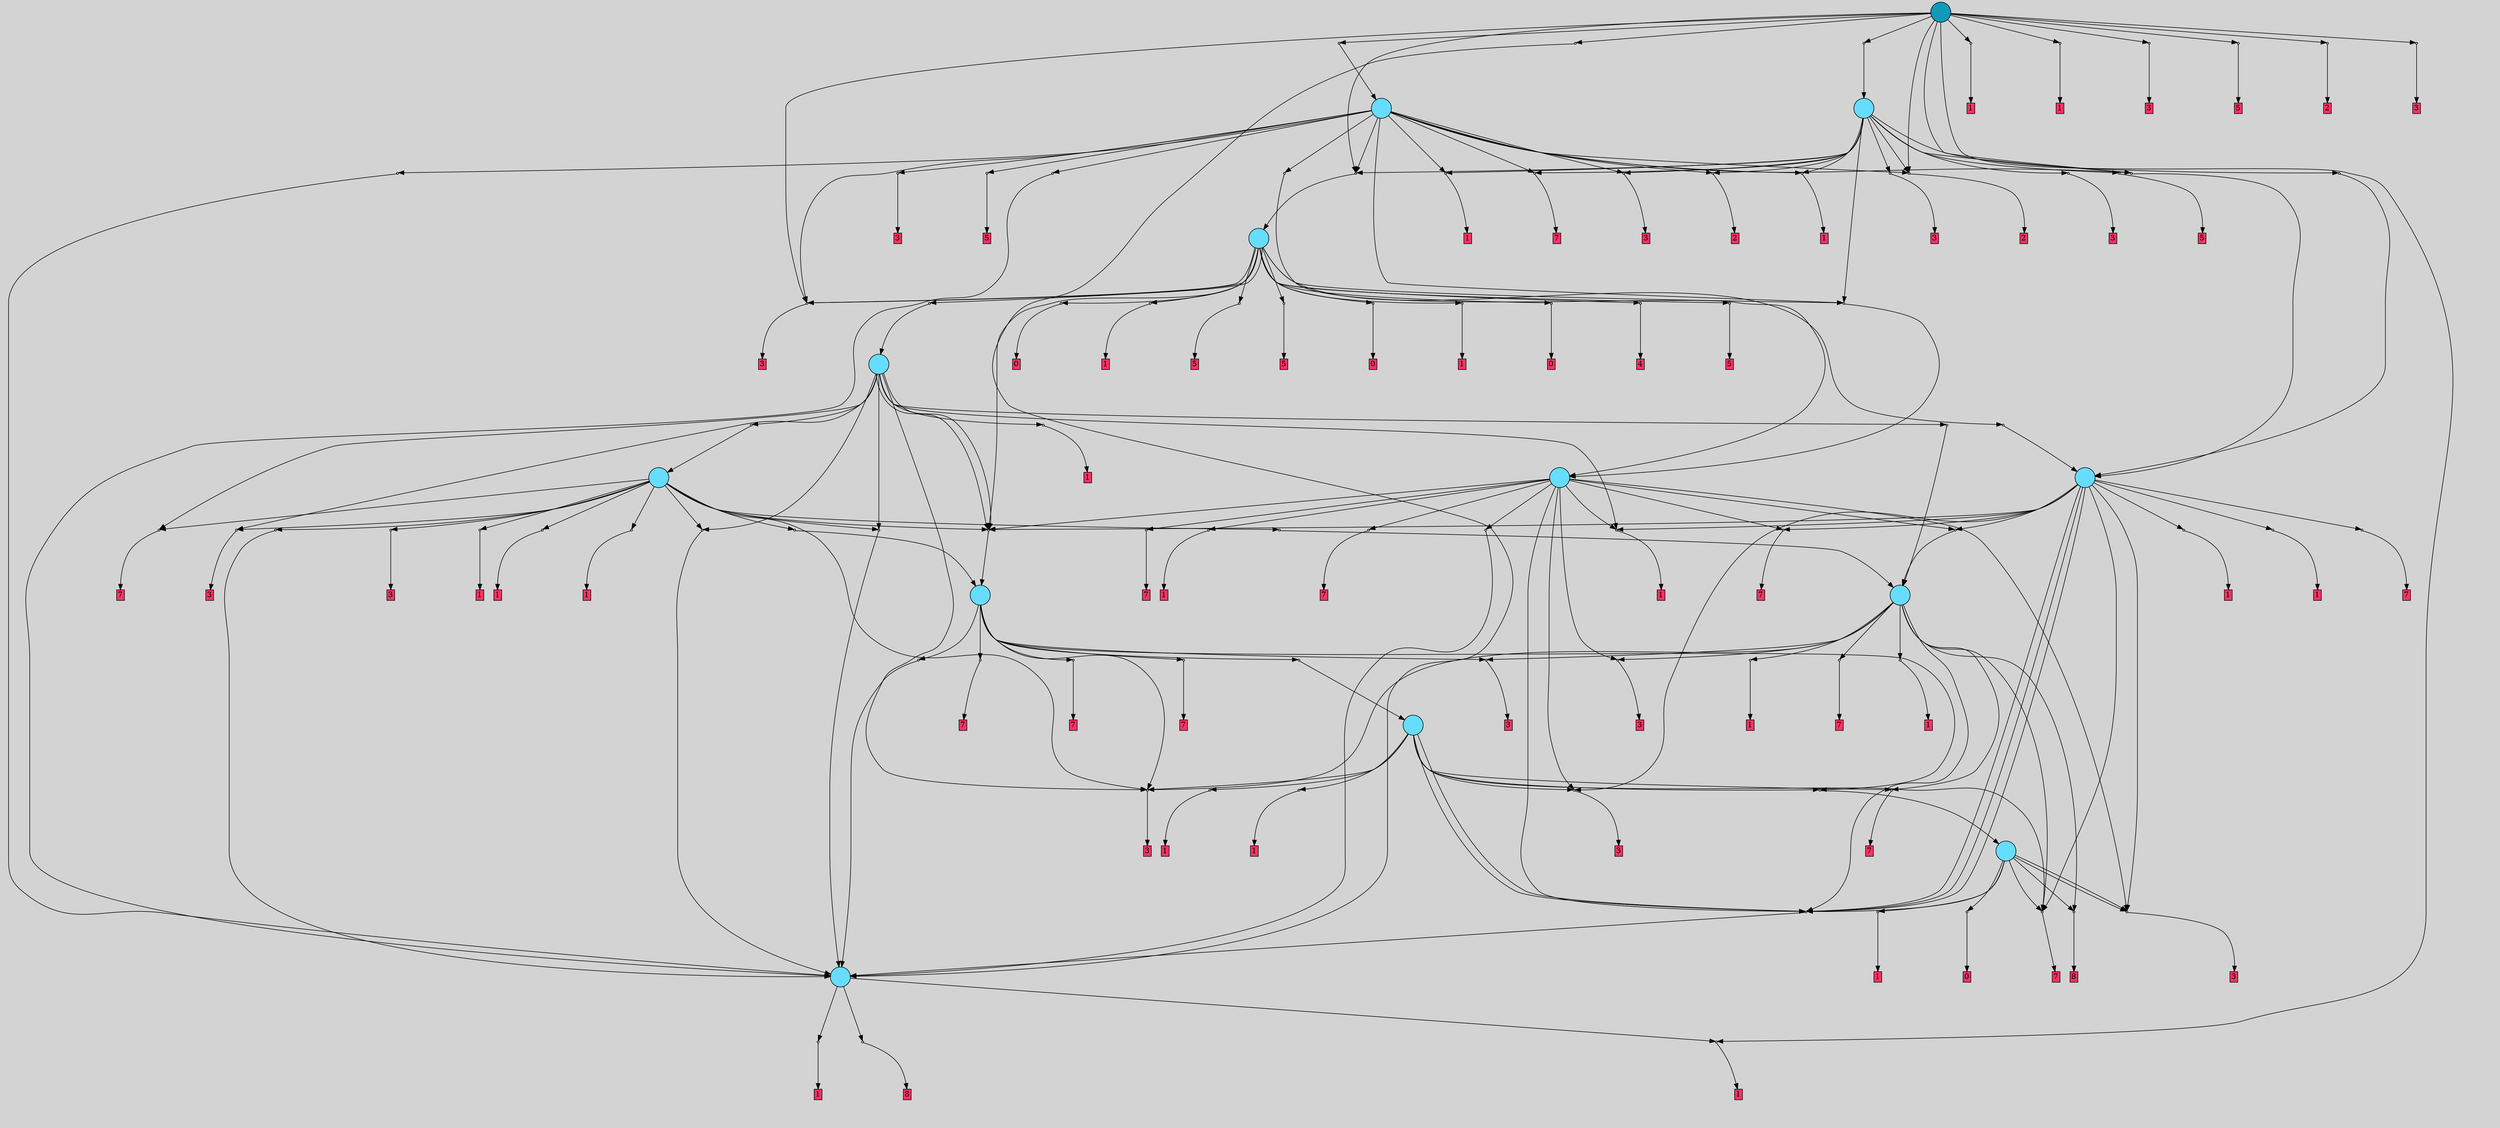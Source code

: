 // File exported with GEGELATI v1.3.1
// On the 2024-07-14 11:46:06
// With the MARL::MarlTPGGraphDotExporter
digraph{
	graph[pad = "0.212, 0.055" bgcolor = lightgray]
	node[shape=circle style = filled label = ""]
		T726 [fillcolor="#66ddff"]
		T786 [fillcolor="#66ddff"]
		T800 [fillcolor="#66ddff"]
		T814 [fillcolor="#66ddff"]
		T838 [fillcolor="#66ddff"]
		T841 [fillcolor="#66ddff"]
		T848 [fillcolor="#66ddff"]
		T883 [fillcolor="#66ddff"]
		T899 [fillcolor="#66ddff"]
		T1371 [fillcolor="#66ddff"]
		T1517 [fillcolor="#66ddff"]
		T1532 [fillcolor="#66ddff"]
		T1541 [fillcolor="#1199bb"]
		P30313 [fillcolor="#cccccc" shape=point] //
		I30313 [shape=box style=invis label="7|4&0|3#0|1&#92;n0|3&0|6#0|7&#92;n8|6&3|2#0|0&#92;n8|0&1|3#4|6&#92;n0|5&4|3#0|6&#92;n2|0&2|4#4|5&#92;n6|2&3|2#1|4&#92;n"]
		P30313 -> I30313[style=invis]
		A18559 [fillcolor="#ff3366" shape=box margin=0.03 width=0 height=0 label="8"]
		T726 -> P30313 -> A18559
		P30314 [fillcolor="#cccccc" shape=point] //
		I30314 [shape=box style=invis label="3|0&0|6#0|2&#92;n6|1&1|3#2|7&#92;n"]
		P30314 -> I30314[style=invis]
		A18560 [fillcolor="#ff3366" shape=box margin=0.03 width=0 height=0 label="1"]
		T726 -> P30314 -> A18560
		P30315 [fillcolor="#cccccc" shape=point] //
		I30315 [shape=box style=invis label="2|0&1|7#2|3&#92;n5|7&1|3#1|2&#92;n2|4&1|7#0|2&#92;n7|1&4|7#0|3&#92;n5|3&2|7#1|7&#92;n1|2&1|0#2|2&#92;n6|1&4|2#4|2&#92;n"]
		P30315 -> I30315[style=invis]
		A18561 [fillcolor="#ff3366" shape=box margin=0.03 width=0 height=0 label="1"]
		T726 -> P30315 -> A18561
		P30316 [fillcolor="#cccccc" shape=point] //
		I30316 [shape=box style=invis label="7|0&4|7#3|2&#92;n"]
		P30316 -> I30316[style=invis]
		A18562 [fillcolor="#ff3366" shape=box margin=0.03 width=0 height=0 label="1"]
		T786 -> P30316 -> A18562
		P30317 [fillcolor="#cccccc" shape=point] //
		I30317 [shape=box style=invis label="7|1&2|0#1|2&#92;n6|6&3|1#4|5&#92;n1|0&3|4#1|3&#92;n7|0&4|6#0|7&#92;n1|1&1|6#0|4&#92;n2|3&3|2#1|2&#92;n2|0&4|0#2|6&#92;n"]
		P30317 -> I30317[style=invis]
		T786 -> P30317 -> T726
		P30318 [fillcolor="#cccccc" shape=point] //
		I30318 [shape=box style=invis label="2|1&1|1#3|7&#92;n6|4&3|3#4|2&#92;n6|3&3|5#4|6&#92;n4|7&1|5#4|0&#92;n0|5&1|7#4|0&#92;n5|0&0|1#3|3&#92;n2|2&0|4#0|5&#92;n0|6&2|7#4|1&#92;n4|1&1|0#2|2&#92;n"]
		P30318 -> I30318[style=invis]
		A18563 [fillcolor="#ff3366" shape=box margin=0.03 width=0 height=0 label="0"]
		T786 -> P30318 -> A18563
		P30319 [fillcolor="#cccccc" shape=point] //
		I30319 [shape=box style=invis label="1|4&0|3#4|7&#92;n1|3&3|4#0|5&#92;n3|2&1|1#1|1&#92;n3|0&0|4#2|4&#92;n8|2&2|5#4|1&#92;n2|1&4|7#4|3&#92;n1|0&3|4#2|1&#92;n4|2&4|1#0|6&#92;n1|6&4|0#3|4&#92;n1|1&4|6#2|2&#92;n"]
		P30319 -> I30319[style=invis]
		A18564 [fillcolor="#ff3366" shape=box margin=0.03 width=0 height=0 label="7"]
		T786 -> P30319 -> A18564
		P30320 [fillcolor="#cccccc" shape=point] //
		I30320 [shape=box style=invis label="7|0&2|0#4|7&#92;n0|7&2|6#4|4&#92;n2|0&2|2#4|4&#92;n0|3&4|4#3|1&#92;n7|5&4|1#4|3&#92;n4|5&3|7#1|5&#92;n8|2&3|1#4|4&#92;n"]
		P30320 -> I30320[style=invis]
		A18565 [fillcolor="#ff3366" shape=box margin=0.03 width=0 height=0 label="3"]
		T786 -> P30320 -> A18565
		T786 -> P30320
		P30321 [fillcolor="#cccccc" shape=point] //
		I30321 [shape=box style=invis label="7|1&3|6#3|5&#92;n5|5&0|6#4|0&#92;n6|6&0|0#0|4&#92;n6|4&3|5#0|4&#92;n5|4&2|6#2|5&#92;n"]
		P30321 -> I30321[style=invis]
		A18566 [fillcolor="#ff3366" shape=box margin=0.03 width=0 height=0 label="8"]
		T786 -> P30321 -> A18566
		P30322 [fillcolor="#cccccc" shape=point] //
		I30322 [shape=box style=invis label="7|0&2|0#4|7&#92;n0|7&2|6#4|4&#92;n2|0&2|2#4|4&#92;n0|5&4|4#3|1&#92;n8|2&3|1#4|4&#92;n7|5&4|1#4|3&#92;n"]
		P30322 -> I30322[style=invis]
		A18567 [fillcolor="#ff3366" shape=box margin=0.03 width=0 height=0 label="3"]
		T800 -> P30322 -> A18567
		P30323 [fillcolor="#cccccc" shape=point] //
		I30323 [shape=box style=invis label="7|3&1|2#0|1&#92;n7|3&4|0#0|2&#92;n2|1&0|0#0|1&#92;n8|7&2|2#2|0&#92;n5|6&0|7#1|5&#92;n7|0&4|4#4|2&#92;n"]
		P30323 -> I30323[style=invis]
		A18568 [fillcolor="#ff3366" shape=box margin=0.03 width=0 height=0 label="1"]
		T800 -> P30323 -> A18568
		T800 -> P30317
		P30324 [fillcolor="#cccccc" shape=point] //
		I30324 [shape=box style=invis label="6|5&3|4#4|1&#92;n1|4&0|3#4|7&#92;n3|2&1|1#1|1&#92;n1|3&3|4#0|5&#92;n3|0&0|4#2|4&#92;n2|3&4|7#4|3&#92;n1|6&3|4#2|1&#92;n1|1&4|6#2|2&#92;n1|6&4|0#3|4&#92;n"]
		P30324 -> I30324[style=invis]
		A18569 [fillcolor="#ff3366" shape=box margin=0.03 width=0 height=0 label="7"]
		T800 -> P30324 -> A18569
		T800 -> P30319
		P30325 [fillcolor="#cccccc" shape=point] //
		I30325 [shape=box style=invis label="2|4&3|4#1|5&#92;n7|0&4|1#4|3&#92;n5|0&0|6#3|5&#92;n6|3&4|2#4|2&#92;n7|0&2|0#4|7&#92;n2|7&2|2#4|4&#92;n4|5&3|7#1|5&#92;n"]
		P30325 -> I30325[style=invis]
		A18570 [fillcolor="#ff3366" shape=box margin=0.03 width=0 height=0 label="3"]
		T800 -> P30325 -> A18570
		T800 -> P30321
		P30326 [fillcolor="#cccccc" shape=point] //
		I30326 [shape=box style=invis label="6|5&4|5#2|0&#92;n6|2&1|2#3|4&#92;n6|0&2|2#3|2&#92;n6|2&3|3#0|1&#92;n2|6&0|0#1|4&#92;n3|7&3|7#4|5&#92;n8|5&3|5#2|6&#92;n8|5&3|6#2|1&#92;n"]
		P30326 -> I30326[style=invis]
		A18571 [fillcolor="#ff3366" shape=box margin=0.03 width=0 height=0 label="3"]
		T800 -> P30326 -> A18571
		P30327 [fillcolor="#cccccc" shape=point] //
		I30327 [shape=box style=invis label="5|5&0|6#0|7&#92;n7|0&3|5#0|5&#92;n1|3&1|5#0|6&#92;n2|4&4|4#1|7&#92;n7|7&0|1#4|6&#92;n1|3&3|5#0|0&#92;n0|1&1|5#0|4&#92;n8|6&1|1#3|2&#92;n1|6&0|2#3|6&#92;n"]
		P30327 -> I30327[style=invis]
		A18572 [fillcolor="#ff3366" shape=box margin=0.03 width=0 height=0 label="7"]
		T800 -> P30327 -> A18572
		P30328 [fillcolor="#cccccc" shape=point] //
		I30328 [shape=box style=invis label="8|0&0|0#4|5&#92;n6|4&4|2#3|4&#92;n7|4&4|2#3|6&#92;n5|0&1|4#3|3&#92;n"]
		P30328 -> I30328[style=invis]
		A18573 [fillcolor="#ff3366" shape=box margin=0.03 width=0 height=0 label="1"]
		T800 -> P30328 -> A18573
		T814 -> P30322
		T814 -> P30317
		T814 -> P30324
		T814 -> P30319
		P30329 [fillcolor="#cccccc" shape=point] //
		I30329 [shape=box style=invis label="3|0&4|4#4|3&#92;n4|7&3|6#4|5&#92;n1|4&3|0#2|4&#92;n2|1&3|7#4|0&#92;n"]
		P30329 -> I30329[style=invis]
		T814 -> P30329 -> T786
		P30330 [fillcolor="#cccccc" shape=point] //
		I30330 [shape=box style=invis label="2|0&1|2#2|2&#92;n3|0&0|0#3|3&#92;n"]
		P30330 -> I30330[style=invis]
		A18574 [fillcolor="#ff3366" shape=box margin=0.03 width=0 height=0 label="1"]
		T814 -> P30330 -> A18574
		P30331 [fillcolor="#cccccc" shape=point] //
		I30331 [shape=box style=invis label="8|0&0|0#4|0&#92;n5|0&1|4#3|0&#92;n"]
		P30331 -> I30331[style=invis]
		A18575 [fillcolor="#ff3366" shape=box margin=0.03 width=0 height=0 label="1"]
		T814 -> P30331 -> A18575
		P30332 [fillcolor="#cccccc" shape=point] //
		I30332 [shape=box style=invis label="7|5&4|1#4|3&#92;n2|7&2|2#4|4&#92;n7|0&2|0#4|7&#92;n6|3&4|2#3|2&#92;n0|7&2|7#4|4&#92;n4|5&3|7#1|5&#92;n"]
		P30332 -> I30332[style=invis]
		A18576 [fillcolor="#ff3366" shape=box margin=0.03 width=0 height=0 label="3"]
		T814 -> P30332 -> A18576
		T814 -> P30317
		P30333 [fillcolor="#cccccc" shape=point] //
		I30333 [shape=box style=invis label="7|3&1|2#0|1&#92;n7|3&4|0#0|2&#92;n2|3&0|0#0|1&#92;n8|7&2|2#2|0&#92;n7|0&4|4#4|2&#92;n5|6&0|7#1|5&#92;n"]
		P30333 -> I30333[style=invis]
		T838 -> P30333 -> T814
		P30334 [fillcolor="#cccccc" shape=point] //
		I30334 [shape=box style=invis label="1|6&3|4#2|1&#92;n1|4&0|3#4|7&#92;n3|2&1|1#1|1&#92;n1|3&3|4#0|5&#92;n3|0&0|4#2|4&#92;n2|3&4|7#4|3&#92;n6|5&3|4#4|1&#92;n8|3&1|2#3|4&#92;n1|1&4|6#2|2&#92;n6|6&4|0#3|4&#92;n"]
		P30334 -> I30334[style=invis]
		A18577 [fillcolor="#ff3366" shape=box margin=0.03 width=0 height=0 label="7"]
		T838 -> P30334 -> A18577
		T838 -> P30325
		T838 -> P30322
		P30335 [fillcolor="#cccccc" shape=point] //
		I30335 [shape=box style=invis label="6|5&3|4#4|1&#92;n1|4&0|6#4|7&#92;n3|0&0|4#2|4&#92;n1|3&3|4#0|5&#92;n3|2&1|1#1|1&#92;n2|3&4|7#4|3&#92;n1|6&3|4#2|1&#92;n1|6&4|0#3|4&#92;n"]
		P30335 -> I30335[style=invis]
		A18578 [fillcolor="#ff3366" shape=box margin=0.03 width=0 height=0 label="7"]
		T838 -> P30335 -> A18578
		P30336 [fillcolor="#cccccc" shape=point] //
		I30336 [shape=box style=invis label="2|3&3|2#1|2&#92;n6|6&2|1#4|5&#92;n1|1&1|6#0|4&#92;n7|1&2|0#1|2&#92;n2|0&0|7#1|0&#92;n2|0&4|0#2|7&#92;n1|2&1|0#1|0&#92;n"]
		P30336 -> I30336[style=invis]
		T838 -> P30336 -> T726
		P30337 [fillcolor="#cccccc" shape=point] //
		I30337 [shape=box style=invis label="6|2&2|4#3|2&#92;n1|1&4|6#2|2&#92;n1|4&4|3#4|7&#92;n3|2&1|1#1|1&#92;n8|3&2|0#1|2&#92;n1|5&3|4#0|5&#92;n3|0&0|4#2|4&#92;n1|6&3|4#2|1&#92;n6|5&3|4#4|1&#92;n1|6&4|0#3|4&#92;n"]
		P30337 -> I30337[style=invis]
		A18579 [fillcolor="#ff3366" shape=box margin=0.03 width=0 height=0 label="7"]
		T838 -> P30337 -> A18579
		T838 -> P30329
		P30338 [fillcolor="#cccccc" shape=point] //
		I30338 [shape=box style=invis label="1|6&3|4#2|1&#92;n6|5&3|4#4|1&#92;n8|0&0|7#3|7&#92;n1|3&3|3#0|5&#92;n1|6&4|0#3|4&#92;n2|3&4|7#4|3&#92;n3|0&0|5#2|4&#92;n7|2&0|4#2|4&#92;n3|2&1|1#1|1&#92;n"]
		P30338 -> I30338[style=invis]
		A18580 [fillcolor="#ff3366" shape=box margin=0.03 width=0 height=0 label="7"]
		T841 -> P30338 -> A18580
		T841 -> P30319
		P30339 [fillcolor="#cccccc" shape=point] //
		I30339 [shape=box style=invis label="2|0&3|0#4|7&#92;n3|2&0|2#4|1&#92;n4|3&3|6#4|5&#92;n1|4&3|0#3|0&#92;n"]
		P30339 -> I30339[style=invis]
		T841 -> P30339 -> T800
		T841 -> P30332
		T841 -> P30317
		T841 -> P30317
		P30340 [fillcolor="#cccccc" shape=point] //
		I30340 [shape=box style=invis label="6|2&0|3#4|4&#92;n6|4&4|2#3|4&#92;n"]
		P30340 -> I30340[style=invis]
		A18581 [fillcolor="#ff3366" shape=box margin=0.03 width=0 height=0 label="1"]
		T841 -> P30340 -> A18581
		T841 -> P30320
		P30341 [fillcolor="#cccccc" shape=point] //
		I30341 [shape=box style=invis label="8|0&0|0#3|5&#92;n3|4&4|2#3|4&#92;n"]
		P30341 -> I30341[style=invis]
		A18582 [fillcolor="#ff3366" shape=box margin=0.03 width=0 height=0 label="1"]
		T841 -> P30341 -> A18582
		T841 -> P30317
		P30342 [fillcolor="#cccccc" shape=point] //
		I30342 [shape=box style=invis label="7|2&4|7#3|1&#92;n"]
		P30342 -> I30342[style=invis]
		A18583 [fillcolor="#ff3366" shape=box margin=0.03 width=0 height=0 label="1"]
		T841 -> P30342 -> A18583
		P30343 [fillcolor="#cccccc" shape=point] //
		I30343 [shape=box style=invis label="2|3&3|2#1|2&#92;n6|6&2|1#4|5&#92;n1|1&1|6#0|4&#92;n1|2&1|0#1|0&#92;n2|0&0|7#1|0&#92;n2|0&4|0#2|1&#92;n7|1&2|0#1|2&#92;n"]
		P30343 -> I30343[style=invis]
		T841 -> P30343 -> T838
		P30344 [fillcolor="#cccccc" shape=point] //
		I30344 [shape=box style=invis label="6|5&3|4#4|1&#92;n1|4&2|3#4|7&#92;n3|2&1|1#1|1&#92;n2|0&1|4#2|5&#92;n3|0&0|4#2|4&#92;n1|3&3|4#0|5&#92;n2|3&4|7#4|3&#92;n1|6&3|4#2|1&#92;n1|1&4|6#2|2&#92;n1|6&4|0#3|4&#92;n"]
		P30344 -> I30344[style=invis]
		A18584 [fillcolor="#ff3366" shape=box margin=0.03 width=0 height=0 label="7"]
		T841 -> P30344 -> A18584
		T848 -> P30338
		P30345 [fillcolor="#cccccc" shape=point] //
		I30345 [shape=box style=invis label="1|5&4|6#0|0&#92;n7|2&1|6#0|4&#92;n3|2&1|1#1|6&#92;n5|1&3|6#2|2&#92;n5|3&3|7#1|5&#92;n1|0&3|4#2|1&#92;n0|0&3|2#2|2&#92;n"]
		P30345 -> I30345[style=invis]
		A18585 [fillcolor="#ff3366" shape=box margin=0.03 width=0 height=0 label="7"]
		T848 -> P30345 -> A18585
		T848 -> P30339
		T848 -> P30332
		P30346 [fillcolor="#cccccc" shape=point] //
		I30346 [shape=box style=invis label="6|6&3|1#4|5&#92;n2|0&4|0#2|6&#92;n1|0&3|4#1|3&#92;n7|0&4|6#2|7&#92;n2|3&3|2#1|2&#92;n1|4&2|1#0|4&#92;n"]
		P30346 -> I30346[style=invis]
		T848 -> P30346 -> T726
		T848 -> P30340
		T848 -> P30320
		P30347 [fillcolor="#cccccc" shape=point] //
		I30347 [shape=box style=invis label="0|0&4|3#1|2&#92;n1|1&3|4#3|4&#92;n"]
		P30347 -> I30347[style=invis]
		A18586 [fillcolor="#ff3366" shape=box margin=0.03 width=0 height=0 label="1"]
		T848 -> P30347 -> A18586
		T848 -> P30317
		T848 -> P30343
		T848 -> P30326
		P30348 [fillcolor="#cccccc" shape=point] //
		I30348 [shape=box style=invis label="1|4&0|3#4|7&#92;n1|0&3|4#0|5&#92;n3|2&1|1#1|1&#92;n3|0&0|4#2|4&#92;n1|0&3|4#2|1&#92;n2|1&4|7#4|3&#92;n8|2&2|5#4|1&#92;n4|2&4|1#0|6&#92;n1|6&4|0#3|4&#92;n1|1&4|6#2|2&#92;n"]
		P30348 -> I30348[style=invis]
		A18587 [fillcolor="#ff3366" shape=box margin=0.03 width=0 height=0 label="7"]
		T848 -> P30348 -> A18587
		P30349 [fillcolor="#cccccc" shape=point] //
		I30349 [shape=box style=invis label="1|4&0|3#4|7&#92;n1|3&3|4#0|5&#92;n3|2&1|1#1|1&#92;n3|0&0|4#2|4&#92;n8|4&2|5#4|1&#92;n2|1&4|7#4|3&#92;n1|0&3|4#2|1&#92;n4|2&4|1#0|6&#92;n1|1&4|6#2|2&#92;n1|6&4|0#3|4&#92;n"]
		P30349 -> I30349[style=invis]
		A18588 [fillcolor="#ff3366" shape=box margin=0.03 width=0 height=0 label="7"]
		T883 -> P30349 -> A18588
		P30350 [fillcolor="#cccccc" shape=point] //
		I30350 [shape=box style=invis label="1|0&0|2#2|1&#92;n8|1&0|1#2|6&#92;n7|5&0|0#0|6&#92;n"]
		P30350 -> I30350[style=invis]
		T883 -> P30350 -> T800
		P30351 [fillcolor="#cccccc" shape=point] //
		I30351 [shape=box style=invis label="0|7&2|7#4|4&#92;n2|7&2|2#4|4&#92;n7|0&2|0#4|4&#92;n6|3&4|2#3|2&#92;n7|5&4|1#4|3&#92;n4|5&3|7#1|5&#92;n"]
		P30351 -> I30351[style=invis]
		A18589 [fillcolor="#ff3366" shape=box margin=0.03 width=0 height=0 label="3"]
		T883 -> P30351 -> A18589
		P30352 [fillcolor="#cccccc" shape=point] //
		I30352 [shape=box style=invis label="0|1&4|1#2|7&#92;n5|0&3|3#3|5&#92;n4|4&2|0#1|6&#92;n"]
		P30352 -> I30352[style=invis]
		A18590 [fillcolor="#ff3366" shape=box margin=0.03 width=0 height=0 label="1"]
		T883 -> P30352 -> A18590
		P30353 [fillcolor="#cccccc" shape=point] //
		I30353 [shape=box style=invis label="8|2&3|1#4|4&#92;n0|7&2|6#4|4&#92;n2|0&2|2#4|4&#92;n0|3&4|4#3|1&#92;n0|5&0|3#1|2&#92;n7|5&4|1#4|3&#92;n4|5&2|7#1|5&#92;n7|0&2|0#4|7&#92;n"]
		P30353 -> I30353[style=invis]
		A18591 [fillcolor="#ff3366" shape=box margin=0.03 width=0 height=0 label="3"]
		T883 -> P30353 -> A18591
		P30354 [fillcolor="#cccccc" shape=point] //
		I30354 [shape=box style=invis label="1|0&3|4#1|3&#92;n6|6&3|6#1|0&#92;n6|6&3|1#4|5&#92;n7|1&2|0#1|2&#92;n2|0&4|0#2|6&#92;n1|1&1|6#0|4&#92;n2|3&3|2#1|2&#92;n6|0&4|6#0|7&#92;n"]
		P30354 -> I30354[style=invis]
		T883 -> P30354 -> T726
		P30355 [fillcolor="#cccccc" shape=point] //
		I30355 [shape=box style=invis label="2|3&3|2#1|2&#92;n6|3&4|6#4|1&#92;n1|1&1|6#0|4&#92;n2|0&0|7#1|0&#92;n6|6&2|1#4|5&#92;n2|0&4|0#2|1&#92;n7|1&4|0#1|2&#92;n"]
		P30355 -> I30355[style=invis]
		T883 -> P30355 -> T838
		P30356 [fillcolor="#cccccc" shape=point] //
		I30356 [shape=box style=invis label="0|0&3|4#4|1&#92;n2|3&4|1#4|3&#92;n1|6&4|4#2|1&#92;n2|2&1|1#1|1&#92;n6|6&1|6#4|5&#92;n1|6&4|0#3|4&#92;n1|3&3|4#0|5&#92;n"]
		P30356 -> I30356[style=invis]
		A18592 [fillcolor="#ff3366" shape=box margin=0.03 width=0 height=0 label="1"]
		T883 -> P30356 -> A18592
		P30357 [fillcolor="#cccccc" shape=point] //
		I30357 [shape=box style=invis label="7|7&0|3#3|0&#92;n1|1&1|6#0|4&#92;n1|0&3|4#1|3&#92;n7|1&2|0#1|2&#92;n7|0&4|6#0|7&#92;n6|6&3|1#4|5&#92;n2|0&4|4#2|6&#92;n"]
		P30357 -> I30357[style=invis]
		T883 -> P30357 -> T726
		P30358 [fillcolor="#cccccc" shape=point] //
		I30358 [shape=box style=invis label="2|6&0|7#1|5&#92;n8|0&0|0#3|3&#92;n"]
		P30358 -> I30358[style=invis]
		T883 -> P30358 -> T726
		T883 -> P30322
		T883 -> P30343
		P30359 [fillcolor="#cccccc" shape=point] //
		I30359 [shape=box style=invis label="8|1&0|0#4|0&#92;n3|1&1|4#3|7&#92;n5|0&1|4#3|0&#92;n"]
		P30359 -> I30359[style=invis]
		A18593 [fillcolor="#ff3366" shape=box margin=0.03 width=0 height=0 label="1"]
		T883 -> P30359 -> A18593
		T899 -> P30349
		P30360 [fillcolor="#cccccc" shape=point] //
		I30360 [shape=box style=invis label="2|6&1|4#2|7&#92;n0|7&1|4#0|6&#92;n1|2&4|2#2|6&#92;n3|2&0|4#0|2&#92;n3|0&0|7#4|4&#92;n5|1&0|5#3|5&#92;n1|5&4|5#0|4&#92;n"]
		P30360 -> I30360[style=invis]
		T899 -> P30360 -> T800
		T899 -> P30353
		T899 -> P30354
		P30361 [fillcolor="#cccccc" shape=point] //
		I30361 [shape=box style=invis label="1|2&1|2#3|0&#92;n1|1&1|6#0|4&#92;n1|0&3|4#1|3&#92;n7|7&0|7#3|0&#92;n7|0&4|6#0|7&#92;n6|6&3|1#4|5&#92;n2|0&4|4#2|6&#92;n"]
		P30361 -> I30361[style=invis]
		T899 -> P30361 -> T883
		T899 -> P30358
		T899 -> P30322
		T899 -> P30343
		T899 -> P30343
		P30362 [fillcolor="#cccccc" shape=point] //
		I30362 [shape=box style=invis label="7|3&4|0#0|2&#92;n7|3&1|2#0|1&#92;n2|1&0|0#0|1&#92;n0|7&3|4#1|1&#92;n1|7&2|2#2|0&#92;n5|6&0|7#1|5&#92;n7|0&4|4#4|2&#92;n"]
		P30362 -> I30362[style=invis]
		A18594 [fillcolor="#ff3366" shape=box margin=0.03 width=0 height=0 label="1"]
		T899 -> P30362 -> A18594
		T899 -> P30340
		P30363 [fillcolor="#cccccc" shape=point] //
		I30363 [shape=box style=invis label="0|0&0|6#4|6&#92;n1|2&4|4#3|1&#92;n2|6&0|6#3|4&#92;n6|3&2|4#4|3&#92;n4|0&1|6#4|5&#92;n4|6&0|7#4|1&#92;n6|4&4|7#0|2&#92;n"]
		P30363 -> I30363[style=invis]
		A18595 [fillcolor="#ff3366" shape=box margin=0.03 width=0 height=0 label="0"]
		T1371 -> P30363 -> A18595
		P30364 [fillcolor="#cccccc" shape=point] //
		I30364 [shape=box style=invis label="0|3&4|4#3|1&#92;n0|6&3|1#4|1&#92;n0|7&2|6#4|4&#92;n4|5&2|7#1|5&#92;n2|0&2|2#4|3&#92;n7|5&4|1#4|3&#92;n0|5&0|3#1|6&#92;n4|2&0|2#1|7&#92;n7|6&2|0#4|7&#92;n"]
		P30364 -> I30364[style=invis]
		A18596 [fillcolor="#ff3366" shape=box margin=0.03 width=0 height=0 label="3"]
		T1371 -> P30364 -> A18596
		P30365 [fillcolor="#cccccc" shape=point] //
		I30365 [shape=box style=invis label="1|6&4|4#2|1&#92;n2|3&4|1#4|3&#92;n0|0&3|4#4|1&#92;n6|4&0|6#0|6&#92;n5|2&1|1#1|1&#92;n6|6&1|6#4|5&#92;n1|6&4|0#3|4&#92;n1|3&3|4#0|5&#92;n"]
		P30365 -> I30365[style=invis]
		A18597 [fillcolor="#ff3366" shape=box margin=0.03 width=0 height=0 label="1"]
		T1371 -> P30365 -> A18597
		P30366 [fillcolor="#cccccc" shape=point] //
		I30366 [shape=box style=invis label="1|6&3|4#2|1&#92;n1|6&1|6#3|4&#92;n2|5&2|5#1|6&#92;n3|0&0|5#2|4&#92;n1|2&3|3#0|4&#92;n2|3&1|7#4|6&#92;n6|5&3|7#4|1&#92;n"]
		P30366 -> I30366[style=invis]
		A18598 [fillcolor="#ff3366" shape=box margin=0.03 width=0 height=0 label="5"]
		T1371 -> P30366 -> A18598
		P30367 [fillcolor="#cccccc" shape=point] //
		I30367 [shape=box style=invis label="6|4&3|7#4|1&#92;n2|3&1|7#4|6&#92;n1|5&3|3#1|7&#92;n1|2&3|3#0|4&#92;n4|2&2|3#0|2&#92;n3|0&1|6#2|4&#92;n8|7&3|1#1|3&#92;n4|4&1|1#4|1&#92;n"]
		P30367 -> I30367[style=invis]
		A18599 [fillcolor="#ff3366" shape=box margin=0.03 width=0 height=0 label="5"]
		T1371 -> P30367 -> A18599
		T1371 -> P30343
		P30368 [fillcolor="#cccccc" shape=point] //
		I30368 [shape=box style=invis label="6|7&2|1#2|7&#92;n0|4&2|7#3|7&#92;n1|0&1|0#3|6&#92;n0|7&2|7#0|5&#92;n2|4&0|2#3|7&#92;n4|2&3|3#4|5&#92;n1|5&0|3#4|3&#92;n"]
		P30368 -> I30368[style=invis]
		T1371 -> P30368 -> T899
		P30369 [fillcolor="#cccccc" shape=point] //
		I30369 [shape=box style=invis label="2|2&2|5#1|2&#92;n6|3&2|4#4|3&#92;n1|4&4|2#3|1&#92;n2|2&2|4#1|2&#92;n4|0&1|6#2|5&#92;n2|2&0|6#3|4&#92;n4|5&4|0#1|3&#92;n"]
		P30369 -> I30369[style=invis]
		A18600 [fillcolor="#ff3366" shape=box margin=0.03 width=0 height=0 label="0"]
		T1371 -> P30369 -> A18600
		P30370 [fillcolor="#cccccc" shape=point] //
		I30370 [shape=box style=invis label="0|1&3|4#3|1&#92;n8|5&4|1#1|3&#92;n2|0&0|5#4|1&#92;n5|0&0|1#0|3&#92;n6|3&2|3#2|6&#92;n1|1&4|6#0|1&#92;n2|3&0|1#4|1&#92;n"]
		P30370 -> I30370[style=invis]
		A18601 [fillcolor="#ff3366" shape=box margin=0.03 width=0 height=0 label="1"]
		T1371 -> P30370 -> A18601
		P30371 [fillcolor="#cccccc" shape=point] //
		I30371 [shape=box style=invis label="4|0&1|6#2|5&#92;n3|7&4|3#4|7&#92;n1|4&4|2#3|1&#92;n7|0&1|6#0|3&#92;n2|2&0|6#3|4&#92;n2|2&3|7#1|2&#92;n2|4&3|0#1|4&#92;n2|6&2|5#1|2&#92;n4|3&2|4#4|3&#92;n"]
		P30371 -> I30371[style=invis]
		A18602 [fillcolor="#ff3366" shape=box margin=0.03 width=0 height=0 label="0"]
		T1371 -> P30371 -> A18602
		P30372 [fillcolor="#cccccc" shape=point] //
		I30372 [shape=box style=invis label="5|5&4|5#0|2&#92;n2|0&2|1#4|2&#92;n6|4&3|3#4|6&#92;n1|3&1|6#4|1&#92;n"]
		P30372 -> I30372[style=invis]
		T1371 -> P30372 -> T848
		P30373 [fillcolor="#cccccc" shape=point] //
		I30373 [shape=box style=invis label="3|6&4|2#3|6&#92;n7|5&4|7#4|3&#92;n0|5&0|5#1|2&#92;n8|1&0|1#4|2&#92;n7|0&0|0#4|1&#92;n"]
		P30373 -> I30373[style=invis]
		A18603 [fillcolor="#ff3366" shape=box margin=0.03 width=0 height=0 label="4"]
		T1371 -> P30373 -> A18603
		P30374 [fillcolor="#cccccc" shape=point] //
		I30374 [shape=box style=invis label="2|3&1|7#4|6&#92;n2|5&2|5#1|6&#92;n6|5&3|7#4|1&#92;n1|6&1|6#3|4&#92;n3|0&2|3#2|4&#92;n"]
		P30374 -> I30374[style=invis]
		A18604 [fillcolor="#ff3366" shape=box margin=0.03 width=0 height=0 label="5"]
		T1371 -> P30374 -> A18604
		P30375 [fillcolor="#cccccc" shape=point] //
		I30375 [shape=box style=invis label="8|0&2|2#2|5&#92;n6|4&1|1#1|4&#92;n7|5&0|0#0|6&#92;n0|4&3|3#3|5&#92;n"]
		P30375 -> I30375[style=invis]
		T1371 -> P30375 -> T841
		T1371 -> P30364
		P30376 [fillcolor="#cccccc" shape=point] //
		I30376 [shape=box style=invis label="3|1&4|7#1|6&#92;n4|7&0|5#3|2&#92;n2|0&2|2#4|4&#92;n6|4&3|4#1|3&#92;n7|6&4|1#4|3&#92;n5|5&1|3#0|3&#92;n"]
		P30376 -> I30376[style=invis]
		A18605 [fillcolor="#ff3366" shape=box margin=0.03 width=0 height=0 label="3"]
		T1517 -> P30376 -> A18605
		P30377 [fillcolor="#cccccc" shape=point] //
		I30377 [shape=box style=invis label="8|0&4|1#0|5&#92;n1|6&4|6#2|2&#92;n1|5&4|0#4|4&#92;n1|0&4|3#2|7&#92;n8|3&2|0#1|2&#92;n0|2&4|3#0|2&#92;n7|3&1|3#0|1&#92;n8|4&2|5#2|6&#92;n1|5&3|4#0|5&#92;n6|2&2|4#3|2&#92;n"]
		P30377 -> I30377[style=invis]
		T1517 -> P30377 -> T1371
		P30378 [fillcolor="#cccccc" shape=point] //
		I30378 [shape=box style=invis label="1|6&4|4#2|1&#92;n1|3&3|4#0|5&#92;n6|4&1|6#0|6&#92;n2|3&0|1#4|3&#92;n7|0&1|2#1|3&#92;n7|7&0|1#0|3&#92;n0|1&0|5#1|1&#92;n1|6&4|0#3|4&#92;n0|2&1|6#4|1&#92;n"]
		P30378 -> I30378[style=invis]
		A18606 [fillcolor="#ff3366" shape=box margin=0.03 width=0 height=0 label="1"]
		T1517 -> P30378 -> A18606
		P30379 [fillcolor="#cccccc" shape=point] //
		I30379 [shape=box style=invis label="2|4&3|5#3|5&#92;n4|2&3|6#3|2&#92;n7|6&3|2#3|4&#92;n8|3&4|2#4|2&#92;n5|4&3|3#4|6&#92;n2|0&2|1#2|2&#92;n"]
		P30379 -> I30379[style=invis]
		A18607 [fillcolor="#ff3366" shape=box margin=0.03 width=0 height=0 label="2"]
		T1517 -> P30379 -> A18607
		P30380 [fillcolor="#cccccc" shape=point] //
		I30380 [shape=box style=invis label="8|0&2|2#2|5&#92;n0|4&3|3#3|5&#92;n5|5&0|0#0|6&#92;n5|0&4|6#2|7&#92;n7|2&2|3#0|0&#92;n"]
		P30380 -> I30380[style=invis]
		T1517 -> P30380 -> T841
		P30381 [fillcolor="#cccccc" shape=point] //
		I30381 [shape=box style=invis label="1|3&0|6#3|2&#92;n4|5&2|7#1|5&#92;n2|0&2|2#4|3&#92;n6|0&1|1#3|7&#92;n4|2&0|2#1|7&#92;n7|6&2|1#4|7&#92;n0|5&4|6#3|1&#92;n0|5&0|3#1|6&#92;n4|7&2|6#4|4&#92;n"]
		P30381 -> I30381[style=invis]
		A18608 [fillcolor="#ff3366" shape=box margin=0.03 width=0 height=0 label="3"]
		T1517 -> P30381 -> A18608
		P30382 [fillcolor="#cccccc" shape=point] //
		I30382 [shape=box style=invis label="4|1&0|2#2|6&#92;n1|0&0|0#4|4&#92;n"]
		P30382 -> I30382[style=invis]
		A18609 [fillcolor="#ff3366" shape=box margin=0.03 width=0 height=0 label="1"]
		T1517 -> P30382 -> A18609
		P30383 [fillcolor="#cccccc" shape=point] //
		I30383 [shape=box style=invis label="7|0&1|1#3|3&#92;n7|2&1|6#0|4&#92;n8|1&3|6#0|2&#92;n3|7&1|7#3|7&#92;n3|7&3|1#4|2&#92;n2|7&1|1#1|2&#92;n"]
		P30383 -> I30383[style=invis]
		A18610 [fillcolor="#ff3366" shape=box margin=0.03 width=0 height=0 label="7"]
		T1517 -> P30383 -> A18610
		P30384 [fillcolor="#cccccc" shape=point] //
		I30384 [shape=box style=invis label="7|0&4|1#4|3&#92;n6|0&4|2#2|2&#92;n4|7&0|2#3|7&#92;n7|4&3|6#0|3&#92;n5|0&4|2#0|7&#92;n5|3&0|6#3|5&#92;n"]
		P30384 -> I30384[style=invis]
		A18611 [fillcolor="#ff3366" shape=box margin=0.03 width=0 height=0 label="3"]
		T1517 -> P30384 -> A18611
		P30385 [fillcolor="#cccccc" shape=point] //
		I30385 [shape=box style=invis label="2|4&3|5#3|5&#92;n5|4&3|3#4|6&#92;n8|3&4|2#4|2&#92;n5|5&4|7#2|2&#92;n8|0&2|1#2|2&#92;n7|6&3|2#3|4&#92;n"]
		P30385 -> I30385[style=invis]
		A18612 [fillcolor="#ff3366" shape=box margin=0.03 width=0 height=0 label="2"]
		T1517 -> P30385 -> A18612
		T1517 -> P30372
		P30386 [fillcolor="#cccccc" shape=point] //
		I30386 [shape=box style=invis label="8|0&2|2#2|5&#92;n6|4&1|1#1|4&#92;n0|4&3|3#3|5&#92;n7|5&0|0#0|6&#92;n3|6&0|3#1|3&#92;n"]
		P30386 -> I30386[style=invis]
		T1517 -> P30386 -> T841
		P30387 [fillcolor="#cccccc" shape=point] //
		I30387 [shape=box style=invis label="2|2&1|3#3|1&#92;n1|6&3|4#2|1&#92;n1|3&3|3#0|5&#92;n8|0&0|0#3|7&#92;n6|5&3|7#4|1&#92;n1|6&4|0#3|4&#92;n2|2&4|7#4|3&#92;n3|0&0|5#2|4&#92;n3|2&1|1#1|1&#92;n"]
		P30387 -> I30387[style=invis]
		A18613 [fillcolor="#ff3366" shape=box margin=0.03 width=0 height=0 label="5"]
		T1517 -> P30387 -> A18613
		T1532 -> P30377
		T1532 -> P30378
		T1532 -> P30379
		T1532 -> P30386
		T1532 -> P30364
		P30388 [fillcolor="#cccccc" shape=point] //
		I30388 [shape=box style=invis label="1|3&1|6#4|1&#92;n2|0&2|1#4|2&#92;n6|4&3|3#4|6&#92;n5|5&4|2#0|2&#92;n"]
		P30388 -> I30388[style=invis]
		T1532 -> P30388 -> T848
		P30389 [fillcolor="#cccccc" shape=point] //
		I30389 [shape=box style=invis label="1|1&3|4#2|1&#92;n4|2&4|1#0|6&#92;n3|2&1|1#1|1&#92;n3|0&0|4#2|4&#92;n8|4&2|5#4|1&#92;n2|1&4|7#4|3&#92;n1|6&4|0#3|4&#92;n8|0&0|2#1|3&#92;n1|1&4|7#4|2&#92;n"]
		P30389 -> I30389[style=invis]
		T1532 -> P30389 -> T726
		T1532 -> P30382
		T1532 -> P30383
		P30390 [fillcolor="#cccccc" shape=point] //
		I30390 [shape=box style=invis label="7|0&4|1#4|2&#92;n5|0&4|2#0|7&#92;n4|7&0|2#3|7&#92;n7|4&3|6#0|3&#92;n6|0&4|2#2|2&#92;n5|3&0|6#3|5&#92;n"]
		P30390 -> I30390[style=invis]
		A18614 [fillcolor="#ff3366" shape=box margin=0.03 width=0 height=0 label="3"]
		T1532 -> P30390 -> A18614
		T1532 -> P30385
		P30391 [fillcolor="#cccccc" shape=point] //
		I30391 [shape=box style=invis label="1|4&0|3#4|7&#92;n1|3&3|4#0|5&#92;n3|0&0|4#2|4&#92;n8|4&2|5#4|1&#92;n2|1&4|7#4|3&#92;n1|0&3|4#2|1&#92;n0|2&4|1#0|6&#92;n1|1&4|7#2|2&#92;n3|2&1|1#1|1&#92;n"]
		P30391 -> I30391[style=invis]
		T1532 -> P30391 -> T726
		T1532 -> P30372
		T1532 -> P30384
		P30392 [fillcolor="#cccccc" shape=point] //
		I30392 [shape=box style=invis label="8|2&0|7#3|2&#92;n6|0&4|2#3|2&#92;n3|6&2|5#4|4&#92;n8|0&0|0#4|4&#92;n5|1&0|2#2|6&#92;n"]
		P30392 -> I30392[style=invis]
		A18615 [fillcolor="#ff3366" shape=box margin=0.03 width=0 height=0 label="5"]
		T1532 -> P30392 -> A18615
		P30393 [fillcolor="#cccccc" shape=point] //
		I30393 [shape=box style=invis label="5|6&0|6#1|0&#92;n2|0&4|3#4|3&#92;n4|6&4|3#1|2&#92;n6|2&4|3#4|0&#92;n"]
		P30393 -> I30393[style=invis]
		T1541 -> P30393 -> T1532
		T1541 -> P30377
		P30394 [fillcolor="#cccccc" shape=point] //
		I30394 [shape=box style=invis label="1|6&4|4#2|1&#92;n0|2&1|6#4|1&#92;n7|2&1|6#3|3&#92;n6|4&1|6#0|6&#92;n2|3&0|6#4|3&#92;n7|7&0|1#0|3&#92;n0|1&0|5#1|1&#92;n1|6&4|0#3|4&#92;n1|3&3|4#0|5&#92;n"]
		P30394 -> I30394[style=invis]
		A18616 [fillcolor="#ff3366" shape=box margin=0.03 width=0 height=0 label="1"]
		T1541 -> P30394 -> A18616
		T1541 -> P30379
		T1541 -> P30364
		P30395 [fillcolor="#cccccc" shape=point] //
		I30395 [shape=box style=invis label="4|5&2|2#2|6&#92;n1|0&0|0#4|4&#92;n"]
		P30395 -> I30395[style=invis]
		A18617 [fillcolor="#ff3366" shape=box margin=0.03 width=0 height=0 label="1"]
		T1541 -> P30395 -> A18617
		P30396 [fillcolor="#cccccc" shape=point] //
		I30396 [shape=box style=invis label="7|4&3|6#0|3&#92;n6|0&4|2#2|2&#92;n4|7&0|2#0|7&#92;n5|0&4|2#0|7&#92;n2|0&3|1#3|5&#92;n7|0&4|1#4|3&#92;n"]
		P30396 -> I30396[style=invis]
		A18618 [fillcolor="#ff3366" shape=box margin=0.03 width=0 height=0 label="3"]
		T1541 -> P30396 -> A18618
		P30397 [fillcolor="#cccccc" shape=point] //
		I30397 [shape=box style=invis label="2|0&3|5#3|5&#92;n5|4&0|1#4|3&#92;n5|5&4|7#2|2&#92;n4|2&4|0#0|0&#92;n7|3&4|2#3|4&#92;n5|3&4|3#4|1&#92;n6|1&4|2#4|6&#92;n7|7&3|0#0|4&#92;n"]
		P30397 -> I30397[style=invis]
		T1541 -> P30397 -> T1517
		P30398 [fillcolor="#cccccc" shape=point] //
		I30398 [shape=box style=invis label="1|4&0|3#4|7&#92;n1|3&3|4#0|5&#92;n1|1&4|7#2|2&#92;n8|4&2|5#4|1&#92;n3|0&0|4#0|4&#92;n1|0&3|0#2|1&#92;n2|1&4|7#4|3&#92;n8|5&3|7#3|6&#92;n0|2&4|1#2|6&#92;n3|2&1|1#1|1&#92;n"]
		P30398 -> I30398[style=invis]
		T1541 -> P30398 -> T726
		T1541 -> P30386
		P30399 [fillcolor="#cccccc" shape=point] //
		I30399 [shape=box style=invis label="0|7&0|3#2|3&#92;n5|1&0|0#4|0&#92;n6|3&3|7#4|4&#92;n2|0&2|0#0|6&#92;n1|0&3|1#0|5&#92;n5|0&4|1#1|4&#92;n3|5&1|0#3|0&#92;n3|3&4|3#2|6&#92;n"]
		P30399 -> I30399[style=invis]
		A18619 [fillcolor="#ff3366" shape=box margin=0.03 width=0 height=0 label="5"]
		T1541 -> P30399 -> A18619
		P30400 [fillcolor="#cccccc" shape=point] //
		I30400 [shape=box style=invis label="1|6&4|4#2|1&#92;n1|3&3|4#0|5&#92;n6|4&1|6#0|6&#92;n1|6&4|0#3|4&#92;n7|7&0|1#0|3&#92;n0|1&2|5#1|1&#92;n7|0&1|2#1|3&#92;n0|2&1|6#4|1&#92;n"]
		P30400 -> I30400[style=invis]
		A18620 [fillcolor="#ff3366" shape=box margin=0.03 width=0 height=0 label="2"]
		T1541 -> P30400 -> A18620
		P30401 [fillcolor="#cccccc" shape=point] //
		I30401 [shape=box style=invis label="0|5&4|4#0|1&#92;n2|0&2|2#4|0&#92;n2|7&1|4#2|0&#92;n3|5&0|2#0|2&#92;n5|4&4|3#3|0&#92;n0|7&2|6#4|4&#92;n"]
		P30401 -> I30401[style=invis]
		A18621 [fillcolor="#ff3366" shape=box margin=0.03 width=0 height=0 label="3"]
		T1541 -> P30401 -> A18621
		T1541 -> P30315
		{ rank= same T1541 }
}
